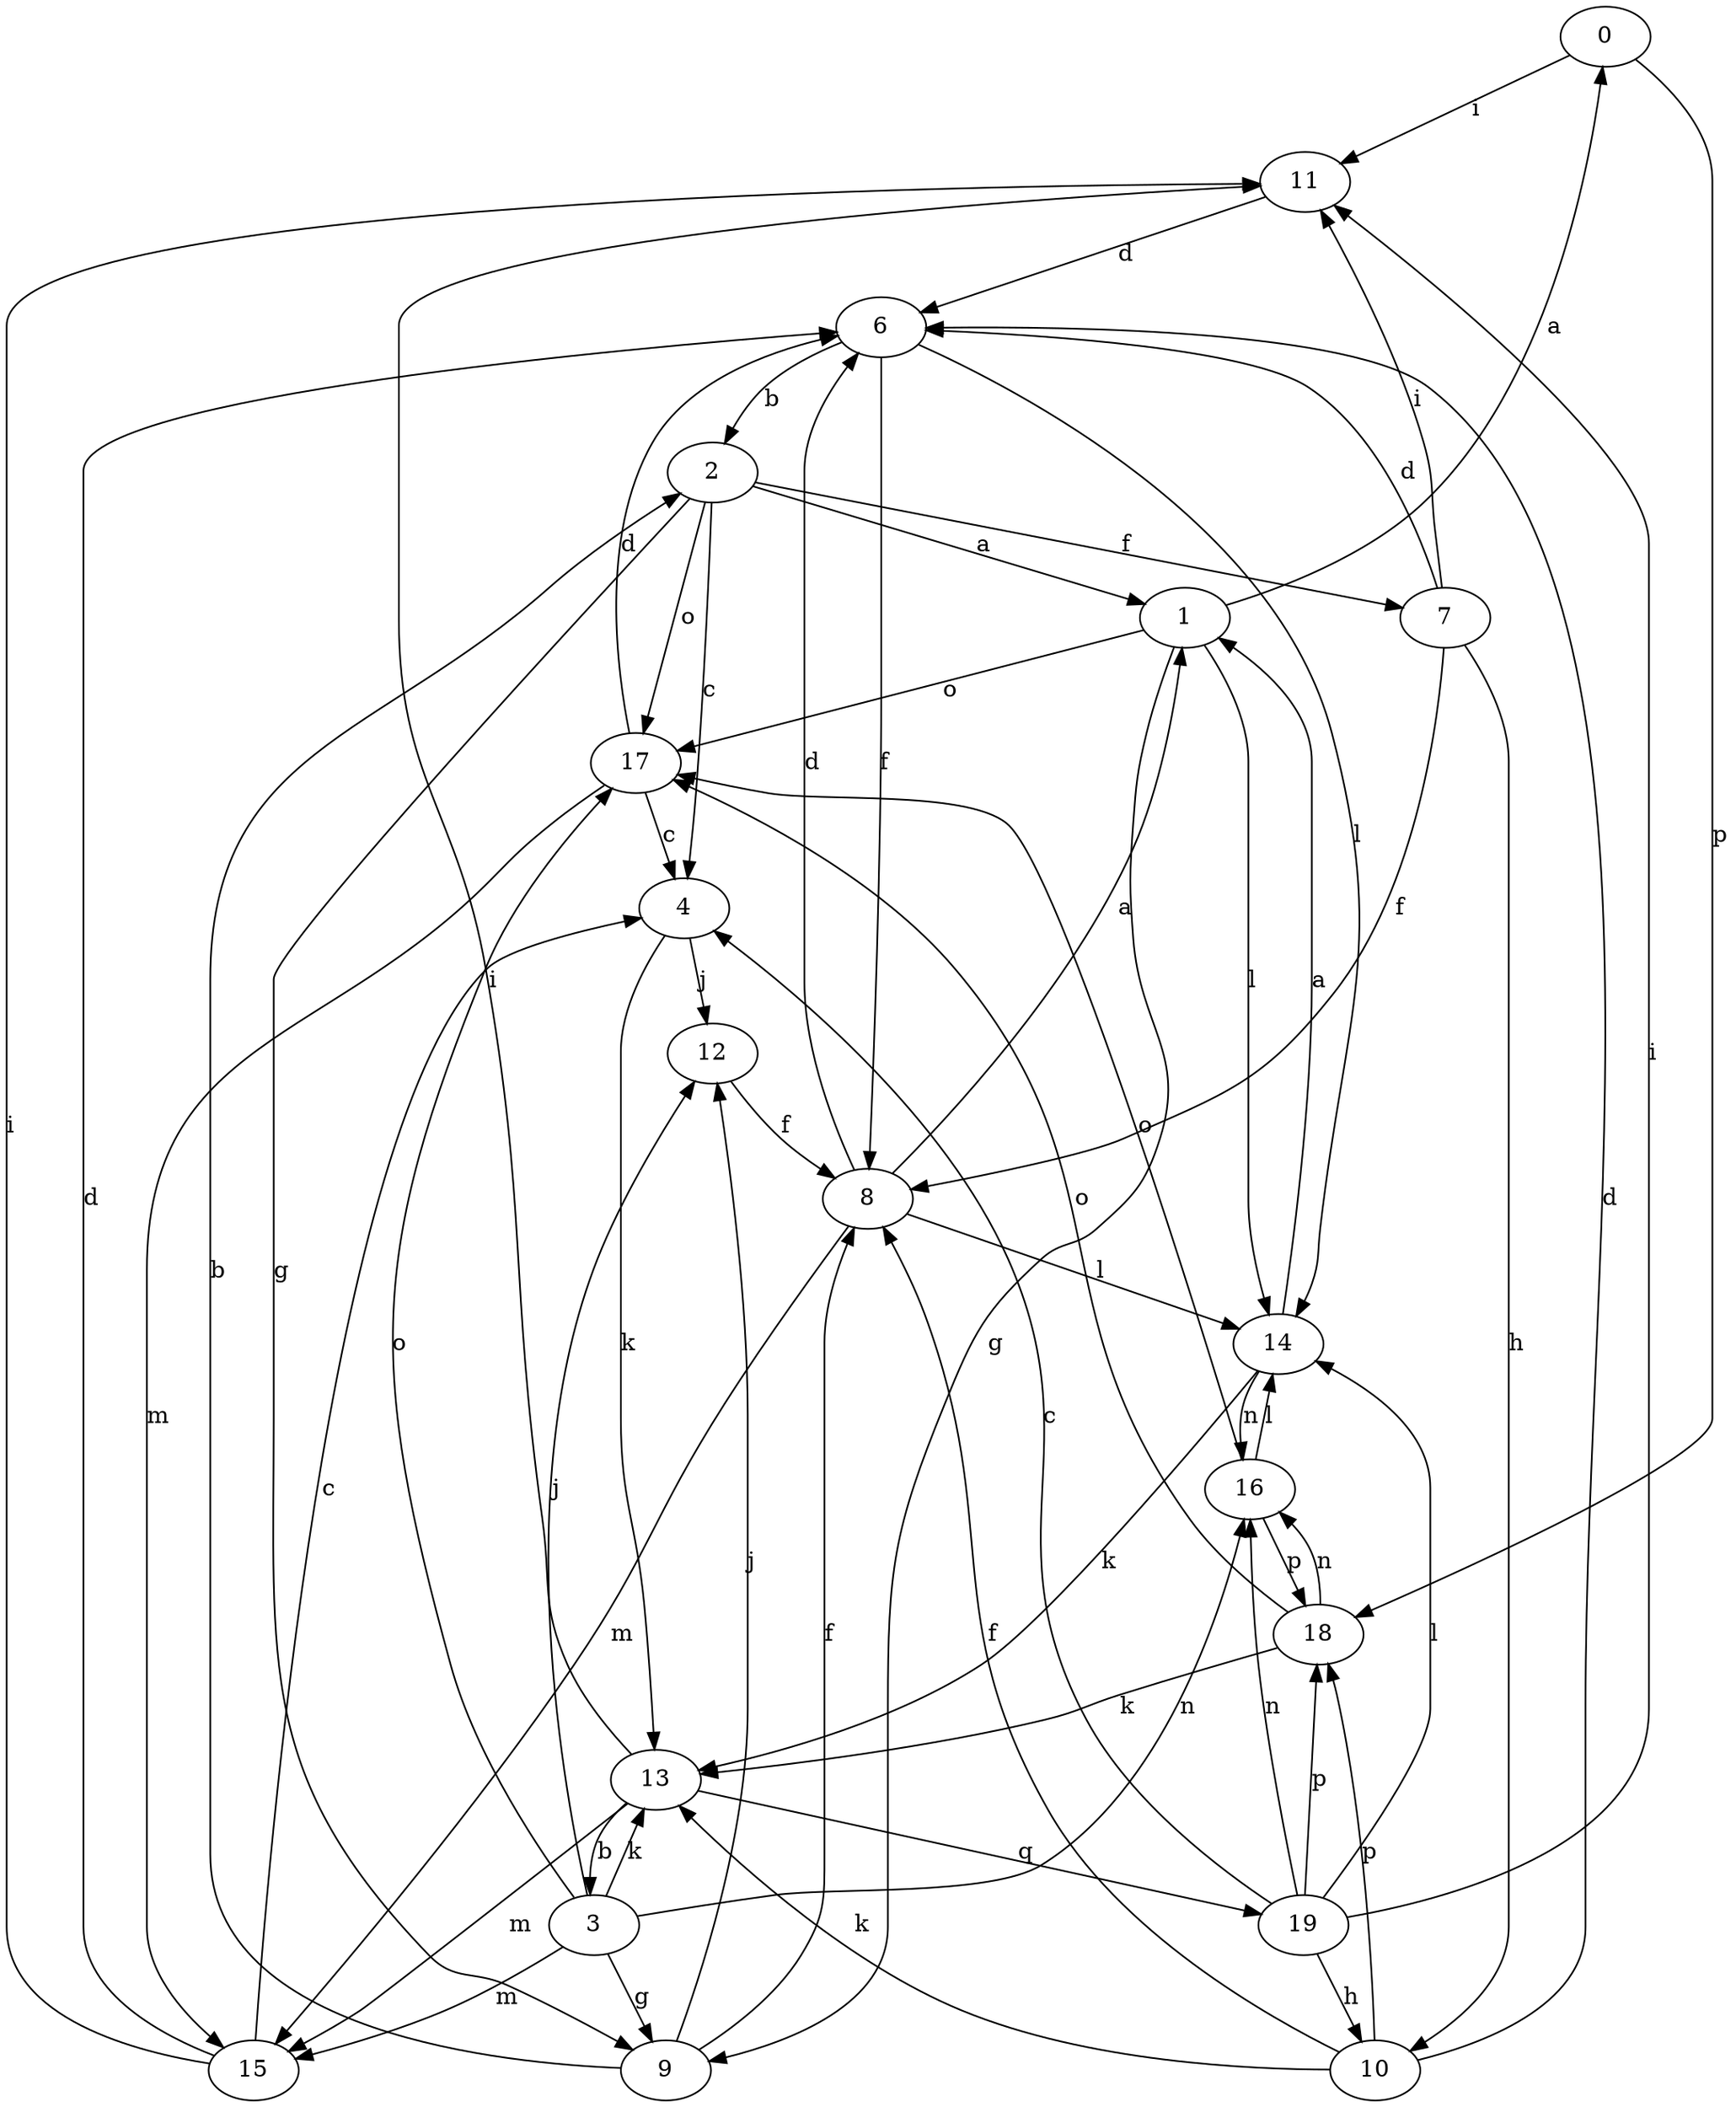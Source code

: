 strict digraph  {
0;
1;
2;
3;
4;
6;
7;
8;
9;
10;
11;
12;
13;
14;
15;
16;
17;
18;
19;
0 -> 11  [label=i];
0 -> 18  [label=p];
1 -> 0  [label=a];
1 -> 9  [label=g];
1 -> 14  [label=l];
1 -> 17  [label=o];
2 -> 1  [label=a];
2 -> 4  [label=c];
2 -> 7  [label=f];
2 -> 9  [label=g];
2 -> 17  [label=o];
3 -> 9  [label=g];
3 -> 12  [label=j];
3 -> 13  [label=k];
3 -> 15  [label=m];
3 -> 16  [label=n];
3 -> 17  [label=o];
4 -> 12  [label=j];
4 -> 13  [label=k];
6 -> 2  [label=b];
6 -> 8  [label=f];
6 -> 14  [label=l];
7 -> 6  [label=d];
7 -> 8  [label=f];
7 -> 10  [label=h];
7 -> 11  [label=i];
8 -> 1  [label=a];
8 -> 6  [label=d];
8 -> 14  [label=l];
8 -> 15  [label=m];
9 -> 2  [label=b];
9 -> 8  [label=f];
9 -> 12  [label=j];
10 -> 6  [label=d];
10 -> 8  [label=f];
10 -> 13  [label=k];
10 -> 18  [label=p];
11 -> 6  [label=d];
12 -> 8  [label=f];
13 -> 3  [label=b];
13 -> 11  [label=i];
13 -> 15  [label=m];
13 -> 19  [label=q];
14 -> 1  [label=a];
14 -> 13  [label=k];
14 -> 16  [label=n];
15 -> 4  [label=c];
15 -> 6  [label=d];
15 -> 11  [label=i];
16 -> 14  [label=l];
16 -> 17  [label=o];
16 -> 18  [label=p];
17 -> 4  [label=c];
17 -> 6  [label=d];
17 -> 15  [label=m];
18 -> 13  [label=k];
18 -> 16  [label=n];
18 -> 17  [label=o];
19 -> 4  [label=c];
19 -> 10  [label=h];
19 -> 11  [label=i];
19 -> 14  [label=l];
19 -> 16  [label=n];
19 -> 18  [label=p];
}
